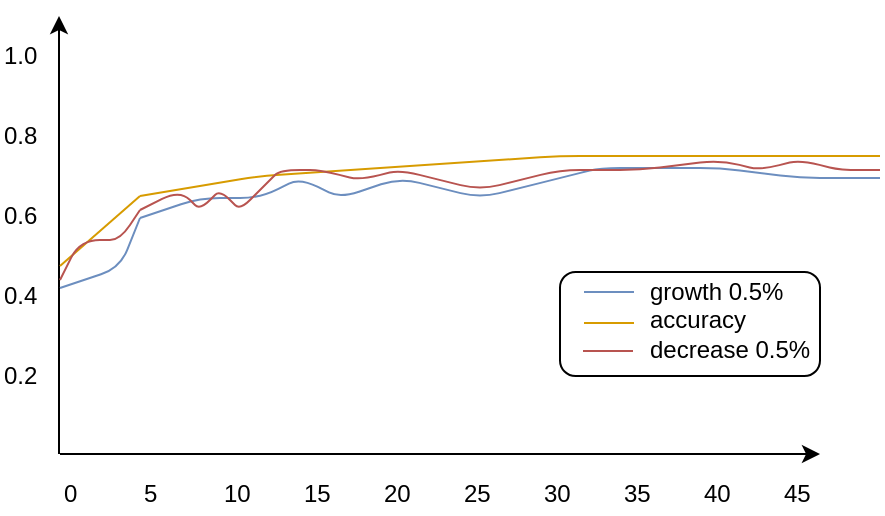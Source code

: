 <mxfile version="12.2.4" pages="1"><diagram id="aMT8-t_Cajt8JtEcbDUq" name="Page-1"><mxGraphModel dx="440" dy="353" grid="1" gridSize="10" guides="1" tooltips="1" connect="1" arrows="1" fold="1" page="1" pageScale="1" pageWidth="850" pageHeight="1100" math="0" shadow="0"><root><mxCell id="0"/><mxCell id="1" parent="0"/><mxCell id="43" value="" style="rounded=1;whiteSpace=wrap;html=1;" parent="1" vertex="1"><mxGeometry x="570" y="388" width="130" height="52" as="geometry"/></mxCell><mxCell id="2" value="" style="endArrow=classic;html=1;" parent="1" edge="1"><mxGeometry width="50" height="50" relative="1" as="geometry"><mxPoint x="320" y="479" as="sourcePoint"/><mxPoint x="700" y="479" as="targetPoint"/></mxGeometry></mxCell><mxCell id="3" value="0" style="text;html=1;resizable=0;points=[];autosize=1;align=left;verticalAlign=top;spacingTop=-4;" parent="1" vertex="1"><mxGeometry x="320" y="489" width="20" height="20" as="geometry"/></mxCell><mxCell id="4" value="5" style="text;html=1;resizable=0;points=[];autosize=1;align=left;verticalAlign=top;spacingTop=-4;" parent="1" vertex="1"><mxGeometry x="360" y="489" width="20" height="20" as="geometry"/></mxCell><mxCell id="5" value="10" style="text;html=1;resizable=0;points=[];autosize=1;align=left;verticalAlign=top;spacingTop=-4;" parent="1" vertex="1"><mxGeometry x="400" y="489" width="30" height="20" as="geometry"/></mxCell><mxCell id="6" value="15" style="text;html=1;resizable=0;points=[];autosize=1;align=left;verticalAlign=top;spacingTop=-4;" parent="1" vertex="1"><mxGeometry x="440" y="489" width="30" height="20" as="geometry"/></mxCell><mxCell id="7" value="20" style="text;html=1;resizable=0;points=[];autosize=1;align=left;verticalAlign=top;spacingTop=-4;" parent="1" vertex="1"><mxGeometry x="480" y="489" width="30" height="20" as="geometry"/></mxCell><mxCell id="8" value="25" style="text;html=1;resizable=0;points=[];autosize=1;align=left;verticalAlign=top;spacingTop=-4;" parent="1" vertex="1"><mxGeometry x="520" y="489" width="30" height="20" as="geometry"/></mxCell><mxCell id="9" value="30" style="text;html=1;resizable=0;points=[];autosize=1;align=left;verticalAlign=top;spacingTop=-4;" parent="1" vertex="1"><mxGeometry x="560" y="489" width="30" height="20" as="geometry"/></mxCell><mxCell id="10" value="35" style="text;html=1;resizable=0;points=[];autosize=1;align=left;verticalAlign=top;spacingTop=-4;" parent="1" vertex="1"><mxGeometry x="600" y="489" width="30" height="20" as="geometry"/></mxCell><mxCell id="11" value="40" style="text;html=1;resizable=0;points=[];autosize=1;align=left;verticalAlign=top;spacingTop=-4;" parent="1" vertex="1"><mxGeometry x="640" y="489" width="30" height="20" as="geometry"/></mxCell><mxCell id="12" value="45" style="text;html=1;resizable=0;points=[];autosize=1;align=left;verticalAlign=top;spacingTop=-4;" parent="1" vertex="1"><mxGeometry x="680" y="489" width="30" height="20" as="geometry"/></mxCell><mxCell id="13" value="" style="endArrow=classic;html=1;" parent="1" edge="1"><mxGeometry width="50" height="50" relative="1" as="geometry"><mxPoint x="319.5" y="479" as="sourcePoint"/><mxPoint x="319.5" y="260" as="targetPoint"/></mxGeometry></mxCell><mxCell id="14" value="0.2" style="text;html=1;resizable=0;points=[];autosize=1;align=left;verticalAlign=top;spacingTop=-4;" parent="1" vertex="1"><mxGeometry x="290" y="430" width="30" height="20" as="geometry"/></mxCell><mxCell id="15" value="0.4" style="text;html=1;resizable=0;points=[];autosize=1;align=left;verticalAlign=top;spacingTop=-4;" parent="1" vertex="1"><mxGeometry x="290" y="390" width="30" height="20" as="geometry"/></mxCell><mxCell id="16" value="0.6" style="text;html=1;resizable=0;points=[];autosize=1;align=left;verticalAlign=top;spacingTop=-4;" parent="1" vertex="1"><mxGeometry x="290" y="350" width="30" height="20" as="geometry"/></mxCell><mxCell id="17" value="0.8" style="text;html=1;resizable=0;points=[];autosize=1;align=left;verticalAlign=top;spacingTop=-4;" parent="1" vertex="1"><mxGeometry x="290" y="310" width="30" height="20" as="geometry"/></mxCell><mxCell id="18" value="1.0" style="text;html=1;resizable=0;points=[];autosize=1;align=left;verticalAlign=top;spacingTop=-4;" parent="1" vertex="1"><mxGeometry x="290" y="270" width="30" height="20" as="geometry"/></mxCell><mxCell id="32" value="" style="endArrow=none;html=1;fillColor=#ffe6cc;strokeColor=#d79b00;" parent="1" edge="1"><mxGeometry width="50" height="50" relative="1" as="geometry"><mxPoint x="320" y="385" as="sourcePoint"/><mxPoint x="360" y="350" as="targetPoint"/></mxGeometry></mxCell><mxCell id="33" value="" style="endArrow=none;html=1;fillColor=#ffe6cc;strokeColor=#d79b00;" parent="1" edge="1"><mxGeometry width="50" height="50" relative="1" as="geometry"><mxPoint x="360" y="350" as="sourcePoint"/><mxPoint x="730" y="330" as="targetPoint"/><Array as="points"><mxPoint x="420" y="340"/><mxPoint x="570" y="330"/></Array></mxGeometry></mxCell><mxCell id="35" value="growth 0.5%&lt;br&gt;accuracy&lt;br&gt;decrease 0.5%" style="text;html=1;resizable=0;points=[];autosize=1;align=left;verticalAlign=top;spacingTop=-4;" parent="1" vertex="1"><mxGeometry x="613" y="388" width="100" height="40" as="geometry"/></mxCell><mxCell id="37" value="" style="endArrow=none;html=1;fillColor=#dae8fc;strokeColor=#6c8ebf;" parent="1" edge="1"><mxGeometry width="50" height="50" relative="1" as="geometry"><mxPoint x="582" y="398" as="sourcePoint"/><mxPoint x="607" y="398" as="targetPoint"/></mxGeometry></mxCell><mxCell id="41" value="" style="endArrow=none;html=1;fillColor=#ffe6cc;strokeColor=#d79b00;" parent="1" edge="1"><mxGeometry width="50" height="50" relative="1" as="geometry"><mxPoint x="582" y="413.5" as="sourcePoint"/><mxPoint x="607" y="413.5" as="targetPoint"/></mxGeometry></mxCell><mxCell id="42" value="" style="endArrow=none;html=1;fillColor=#f8cecc;strokeColor=#b85450;" parent="1" edge="1"><mxGeometry width="50" height="50" relative="1" as="geometry"><mxPoint x="581.5" y="427.5" as="sourcePoint"/><mxPoint x="606.5" y="427.5" as="targetPoint"/></mxGeometry></mxCell><mxCell id="44" value="" style="endArrow=none;html=1;fillColor=#dae8fc;strokeColor=#6c8ebf;" parent="1" edge="1"><mxGeometry width="50" height="50" relative="1" as="geometry"><mxPoint x="320" y="396" as="sourcePoint"/><mxPoint x="360" y="361" as="targetPoint"/><Array as="points"><mxPoint x="350" y="386"/></Array></mxGeometry></mxCell><mxCell id="45" value="" style="endArrow=none;html=1;fillColor=#dae8fc;strokeColor=#6c8ebf;" parent="1" edge="1"><mxGeometry width="50" height="50" relative="1" as="geometry"><mxPoint x="360" y="361" as="sourcePoint"/><mxPoint x="730" y="341" as="targetPoint"/><Array as="points"><mxPoint x="390" y="351"/><mxPoint x="420" y="351"/><mxPoint x="440" y="341"/><mxPoint x="460" y="351"/><mxPoint x="490" y="341"/><mxPoint x="530" y="351"/><mxPoint x="570" y="341"/><mxPoint x="590" y="336"/><mxPoint x="650" y="336"/><mxPoint x="690" y="341"/></Array></mxGeometry></mxCell><mxCell id="46" value="" style="endArrow=none;html=1;fillColor=#f8cecc;strokeColor=#b85450;" parent="1" edge="1"><mxGeometry width="50" height="50" relative="1" as="geometry"><mxPoint x="320" y="392" as="sourcePoint"/><mxPoint x="360" y="357" as="targetPoint"/><Array as="points"><mxPoint x="330" y="372"/><mxPoint x="350" y="372"/></Array></mxGeometry></mxCell><mxCell id="47" value="" style="endArrow=none;html=1;fillColor=#f8cecc;strokeColor=#b85450;" parent="1" edge="1"><mxGeometry width="50" height="50" relative="1" as="geometry"><mxPoint x="360" y="357" as="sourcePoint"/><mxPoint x="730" y="337" as="targetPoint"/><Array as="points"><mxPoint x="380" y="347"/><mxPoint x="390" y="357"/><mxPoint x="400" y="347"/><mxPoint x="410" y="357"/><mxPoint x="420" y="347"/><mxPoint x="430" y="337"/><mxPoint x="450" y="337"/><mxPoint x="470" y="342"/><mxPoint x="490" y="337"/><mxPoint x="530" y="347"/><mxPoint x="570" y="337"/><mxPoint x="610" y="337"/><mxPoint x="650" y="332"/><mxPoint x="670" y="337"/><mxPoint x="690" y="332"/><mxPoint x="710" y="337"/></Array></mxGeometry></mxCell></root></mxGraphModel></diagram></mxfile>